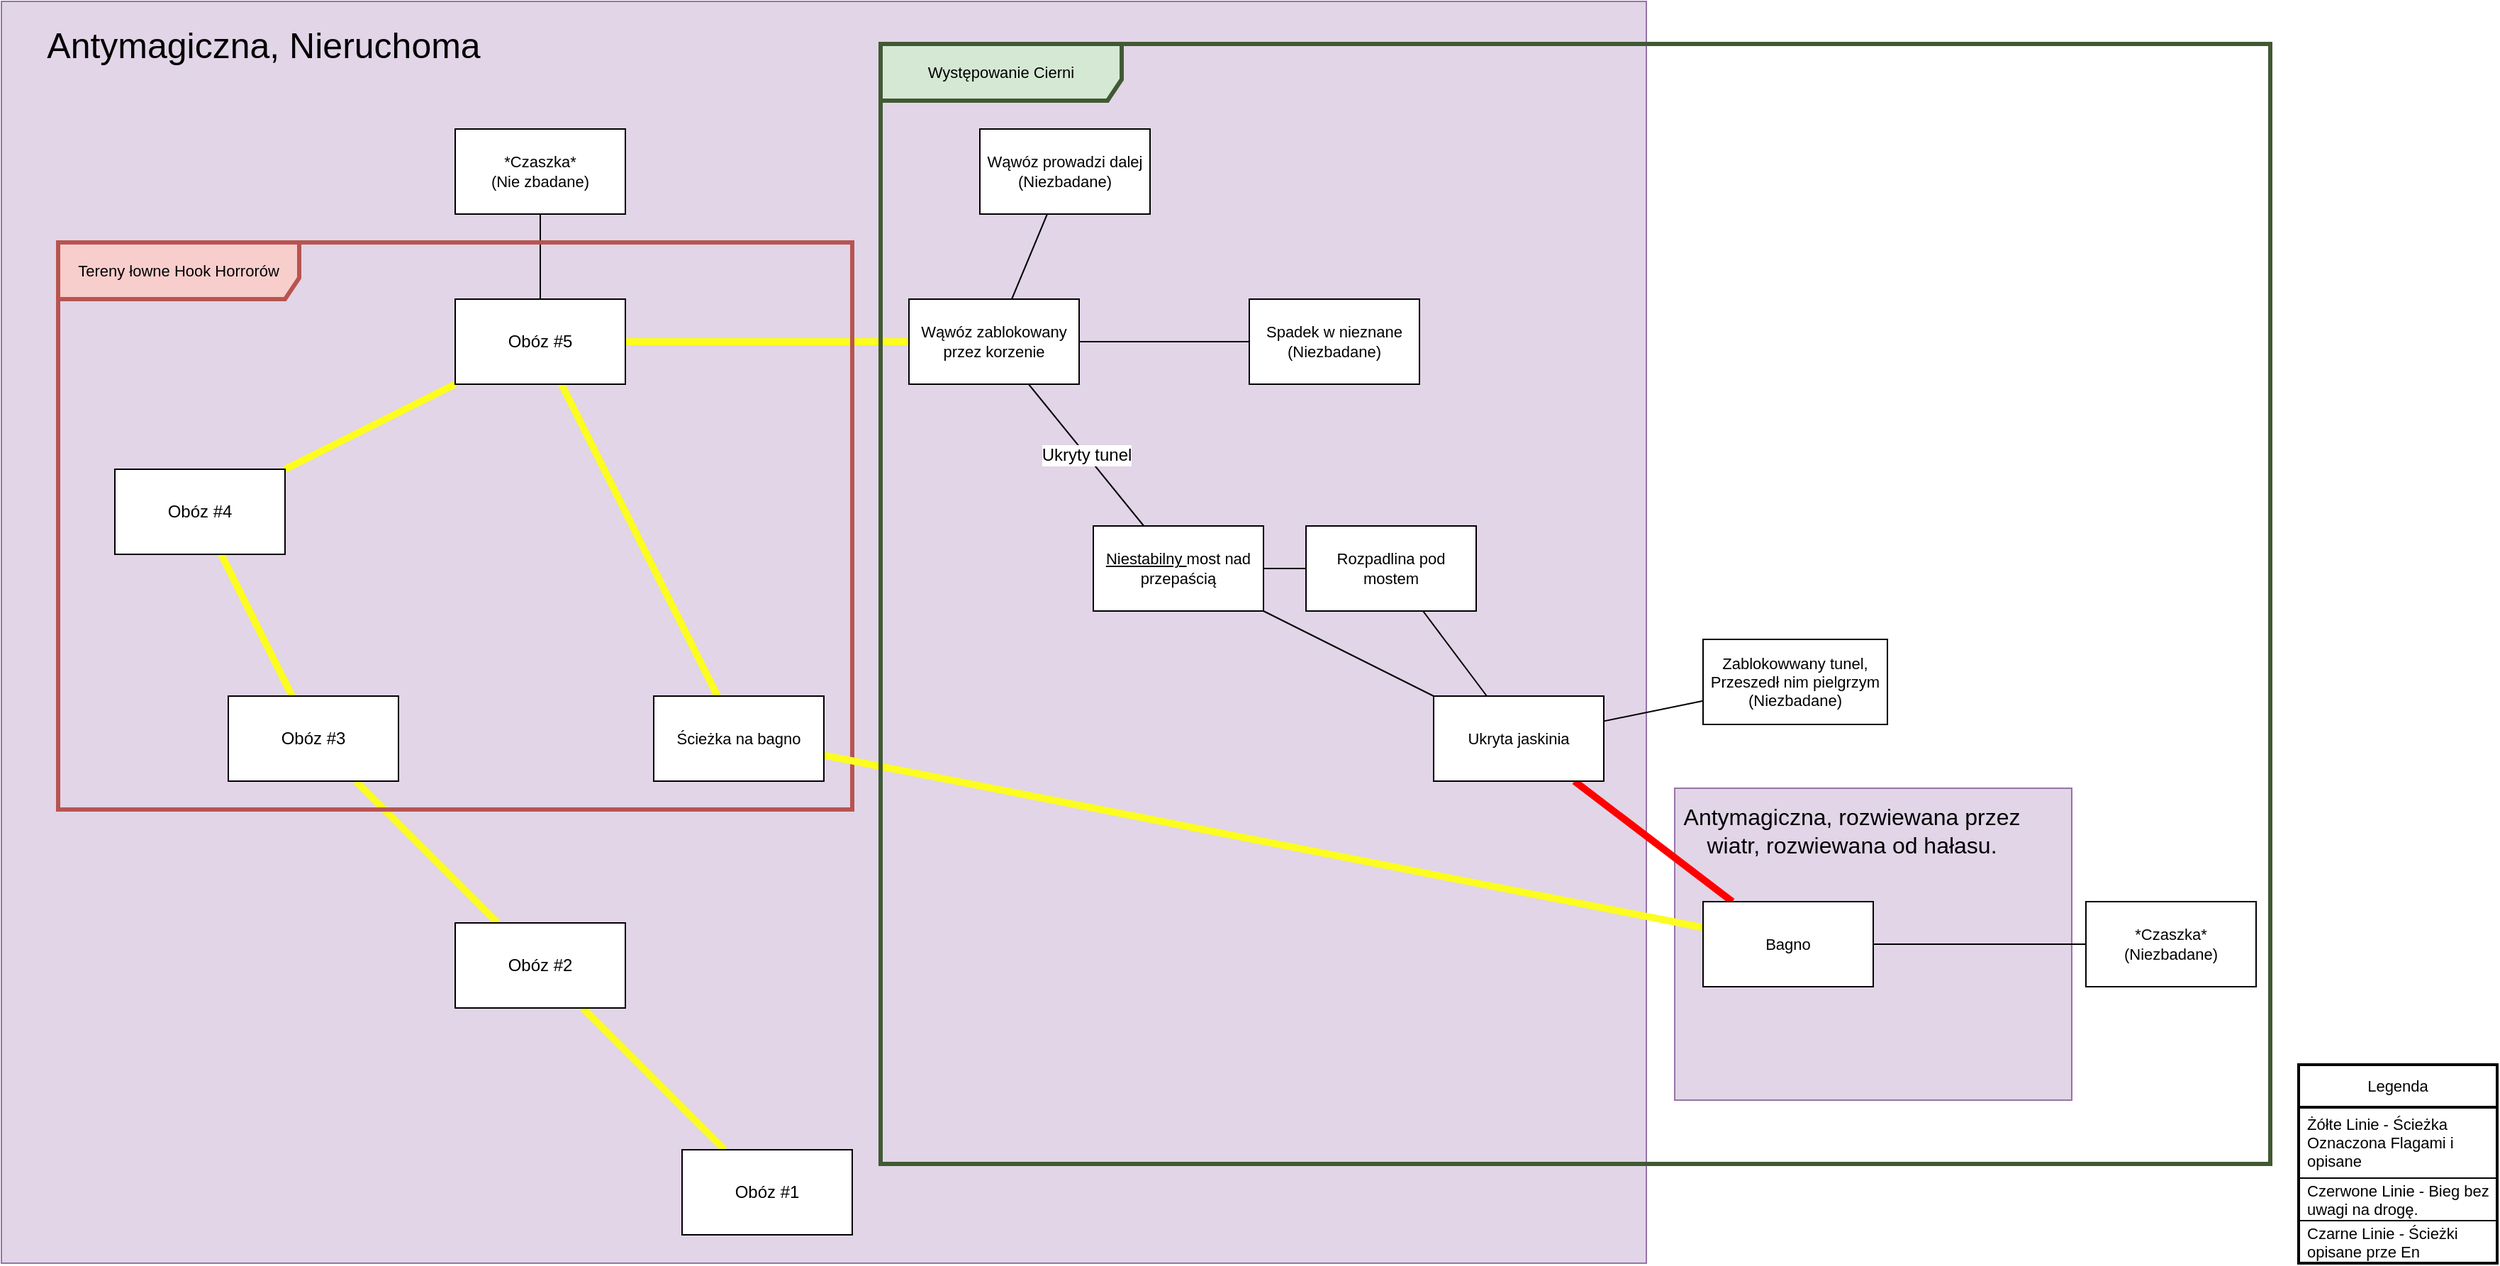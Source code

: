 <mxfile version="22.1.13" type="github">
  <diagram name="Page-1" id="jO8U_TxOKtu35358IPTG">
    <mxGraphModel dx="3033" dy="1086" grid="1" gridSize="10" guides="1" tooltips="1" connect="1" arrows="1" fold="1" page="1" pageScale="1" pageWidth="827" pageHeight="1169" math="0" shadow="0">
      <root>
        <mxCell id="0" />
        <mxCell id="1" parent="0" />
        <mxCell id="beuTjJRbkT3ywZGF47F_-35" value="" style="rounded=0;whiteSpace=wrap;html=1;fontFamily=Helvetica;fontSize=11;fillColor=#e1d5e7;strokeColor=#9673a6;movable=0;resizable=0;rotatable=0;deletable=0;editable=0;locked=1;connectable=0;" vertex="1" parent="1">
          <mxGeometry x="1100" y="585" width="280" height="220" as="geometry" />
        </mxCell>
        <mxCell id="beuTjJRbkT3ywZGF47F_-13" value="" style="rounded=0;whiteSpace=wrap;html=1;fontFamily=Helvetica;fontSize=11;fillColor=#e1d5e7;strokeColor=#9673a6;movable=0;resizable=0;rotatable=0;deletable=0;editable=0;locked=1;connectable=0;" vertex="1" parent="1">
          <mxGeometry x="-80" y="30" width="1160" height="890" as="geometry" />
        </mxCell>
        <mxCell id="beuTjJRbkT3ywZGF47F_-4" style="rounded=0;orthogonalLoop=1;jettySize=auto;html=1;endArrow=none;endFill=0;curved=0;strokeColor=#FCFC21;strokeWidth=5;" edge="1" parent="1" source="beuTjJRbkT3ywZGF47F_-1" target="beuTjJRbkT3ywZGF47F_-2">
          <mxGeometry relative="1" as="geometry" />
        </mxCell>
        <mxCell id="beuTjJRbkT3ywZGF47F_-1" value="Obóz #1" style="rounded=0;whiteSpace=wrap;html=1;" vertex="1" parent="1">
          <mxGeometry x="400" y="840" width="120" height="60" as="geometry" />
        </mxCell>
        <mxCell id="beuTjJRbkT3ywZGF47F_-6" style="edgeStyle=none;shape=connector;curved=0;rounded=0;orthogonalLoop=1;jettySize=auto;html=1;labelBackgroundColor=default;strokeColor=#FCFC21;align=center;verticalAlign=middle;fontFamily=Helvetica;fontSize=11;fontColor=default;endArrow=none;endFill=0;strokeWidth=5;" edge="1" parent="1" source="beuTjJRbkT3ywZGF47F_-2" target="beuTjJRbkT3ywZGF47F_-3">
          <mxGeometry relative="1" as="geometry" />
        </mxCell>
        <mxCell id="beuTjJRbkT3ywZGF47F_-2" value="Obóz #2" style="rounded=0;whiteSpace=wrap;html=1;" vertex="1" parent="1">
          <mxGeometry x="240" y="680" width="120" height="60" as="geometry" />
        </mxCell>
        <mxCell id="beuTjJRbkT3ywZGF47F_-8" style="edgeStyle=none;shape=connector;curved=0;rounded=0;orthogonalLoop=1;jettySize=auto;html=1;labelBackgroundColor=default;strokeColor=#FCFC21;align=center;verticalAlign=middle;fontFamily=Helvetica;fontSize=11;fontColor=default;endArrow=none;endFill=0;fillColor=#fff2cc;strokeWidth=5;" edge="1" parent="1" source="beuTjJRbkT3ywZGF47F_-3" target="beuTjJRbkT3ywZGF47F_-7">
          <mxGeometry relative="1" as="geometry" />
        </mxCell>
        <mxCell id="beuTjJRbkT3ywZGF47F_-3" value="Obóz #3" style="rounded=0;whiteSpace=wrap;html=1;" vertex="1" parent="1">
          <mxGeometry x="80" y="520" width="120" height="60" as="geometry" />
        </mxCell>
        <mxCell id="beuTjJRbkT3ywZGF47F_-10" style="edgeStyle=none;shape=connector;curved=0;rounded=0;orthogonalLoop=1;jettySize=auto;html=1;labelBackgroundColor=default;strokeColor=#FCFC21;align=center;verticalAlign=middle;fontFamily=Helvetica;fontSize=11;fontColor=default;endArrow=none;endFill=0;strokeWidth=5;" edge="1" parent="1" source="beuTjJRbkT3ywZGF47F_-7" target="beuTjJRbkT3ywZGF47F_-9">
          <mxGeometry relative="1" as="geometry" />
        </mxCell>
        <mxCell id="beuTjJRbkT3ywZGF47F_-7" value="Obóz #4" style="rounded=0;whiteSpace=wrap;html=1;" vertex="1" parent="1">
          <mxGeometry y="360" width="120" height="60" as="geometry" />
        </mxCell>
        <mxCell id="beuTjJRbkT3ywZGF47F_-17" style="edgeStyle=none;shape=connector;curved=0;rounded=0;orthogonalLoop=1;jettySize=auto;html=1;labelBackgroundColor=default;strokeColor=default;align=center;verticalAlign=middle;fontFamily=Helvetica;fontSize=11;fontColor=default;endArrow=none;endFill=0;" edge="1" parent="1" source="beuTjJRbkT3ywZGF47F_-9" target="beuTjJRbkT3ywZGF47F_-16">
          <mxGeometry relative="1" as="geometry" />
        </mxCell>
        <mxCell id="beuTjJRbkT3ywZGF47F_-19" style="edgeStyle=none;shape=connector;curved=0;rounded=0;orthogonalLoop=1;jettySize=auto;html=1;labelBackgroundColor=default;strokeColor=#FCFC21;align=center;verticalAlign=middle;fontFamily=Helvetica;fontSize=11;fontColor=default;endArrow=none;endFill=0;strokeWidth=5;" edge="1" parent="1" source="beuTjJRbkT3ywZGF47F_-9" target="beuTjJRbkT3ywZGF47F_-18">
          <mxGeometry relative="1" as="geometry" />
        </mxCell>
        <mxCell id="beuTjJRbkT3ywZGF47F_-21" style="edgeStyle=none;shape=connector;curved=0;rounded=0;orthogonalLoop=1;jettySize=auto;html=1;labelBackgroundColor=default;strokeColor=#FCFC21;align=center;verticalAlign=middle;fontFamily=Helvetica;fontSize=11;fontColor=default;endArrow=none;endFill=0;strokeWidth=5;" edge="1" parent="1" source="beuTjJRbkT3ywZGF47F_-9" target="beuTjJRbkT3ywZGF47F_-20">
          <mxGeometry relative="1" as="geometry" />
        </mxCell>
        <mxCell id="beuTjJRbkT3ywZGF47F_-9" value="Obóz #5" style="rounded=0;whiteSpace=wrap;html=1;" vertex="1" parent="1">
          <mxGeometry x="240" y="240" width="120" height="60" as="geometry" />
        </mxCell>
        <mxCell id="beuTjJRbkT3ywZGF47F_-12" value="Tereny łowne Hook Horrorów" style="shape=umlFrame;whiteSpace=wrap;html=1;pointerEvents=0;fontFamily=Helvetica;fontSize=11;width=170;height=40;fillColor=#f8cecc;strokeColor=#b85450;strokeWidth=3;movable=0;resizable=0;rotatable=0;deletable=0;editable=0;locked=1;connectable=0;" vertex="1" parent="1">
          <mxGeometry x="-40" y="200" width="560" height="400" as="geometry" />
        </mxCell>
        <mxCell id="beuTjJRbkT3ywZGF47F_-16" value="*Czaszka*&lt;br&gt;(Nie zbadane)" style="rounded=0;whiteSpace=wrap;html=1;fontFamily=Helvetica;fontSize=11;fontColor=default;" vertex="1" parent="1">
          <mxGeometry x="240" y="120" width="120" height="60" as="geometry" />
        </mxCell>
        <mxCell id="beuTjJRbkT3ywZGF47F_-23" style="edgeStyle=none;shape=connector;curved=0;rounded=0;orthogonalLoop=1;jettySize=auto;html=1;labelBackgroundColor=default;strokeColor=default;align=center;verticalAlign=middle;fontFamily=Helvetica;fontSize=11;fontColor=default;endArrow=none;endFill=0;" edge="1" parent="1" source="beuTjJRbkT3ywZGF47F_-18" target="beuTjJRbkT3ywZGF47F_-22">
          <mxGeometry relative="1" as="geometry" />
        </mxCell>
        <mxCell id="beuTjJRbkT3ywZGF47F_-25" style="edgeStyle=none;shape=connector;curved=0;rounded=0;orthogonalLoop=1;jettySize=auto;html=1;labelBackgroundColor=default;strokeColor=default;align=center;verticalAlign=middle;fontFamily=Helvetica;fontSize=11;fontColor=default;endArrow=none;endFill=0;" edge="1" parent="1" source="beuTjJRbkT3ywZGF47F_-18" target="beuTjJRbkT3ywZGF47F_-24">
          <mxGeometry relative="1" as="geometry" />
        </mxCell>
        <mxCell id="beuTjJRbkT3ywZGF47F_-18" value="Wąwóz zablokowany przez korzenie" style="rounded=0;whiteSpace=wrap;html=1;fontFamily=Helvetica;fontSize=11;fontColor=default;" vertex="1" parent="1">
          <mxGeometry x="560" y="240" width="120" height="60" as="geometry" />
        </mxCell>
        <mxCell id="beuTjJRbkT3ywZGF47F_-29" style="edgeStyle=none;shape=connector;curved=0;rounded=0;orthogonalLoop=1;jettySize=auto;html=1;labelBackgroundColor=default;strokeColor=default;align=center;verticalAlign=middle;fontFamily=Helvetica;fontSize=11;fontColor=default;endArrow=none;endFill=0;" edge="1" parent="1" source="beuTjJRbkT3ywZGF47F_-20" target="beuTjJRbkT3ywZGF47F_-28">
          <mxGeometry relative="1" as="geometry">
            <mxPoint x="670" y="610" as="sourcePoint" />
          </mxGeometry>
        </mxCell>
        <mxCell id="beuTjJRbkT3ywZGF47F_-52" style="edgeStyle=none;shape=connector;curved=0;rounded=0;orthogonalLoop=1;jettySize=auto;html=1;labelBackgroundColor=default;strokeColor=#FCFC21;align=center;verticalAlign=middle;fontFamily=Helvetica;fontSize=11;fontColor=default;endArrow=none;endFill=0;strokeWidth=5;" edge="1" parent="1" source="beuTjJRbkT3ywZGF47F_-20" target="beuTjJRbkT3ywZGF47F_-28">
          <mxGeometry relative="1" as="geometry">
            <mxPoint x="690" y="600" as="targetPoint" />
          </mxGeometry>
        </mxCell>
        <mxCell id="beuTjJRbkT3ywZGF47F_-20" value="Ścieżka na bagno" style="rounded=0;whiteSpace=wrap;html=1;fontFamily=Helvetica;fontSize=11;fontColor=default;" vertex="1" parent="1">
          <mxGeometry x="380" y="520" width="120" height="60" as="geometry" />
        </mxCell>
        <mxCell id="beuTjJRbkT3ywZGF47F_-22" value="Wąwóz prowadzi dalej&lt;br&gt;(Niezbadane)" style="rounded=0;whiteSpace=wrap;html=1;fontFamily=Helvetica;fontSize=11;fontColor=default;" vertex="1" parent="1">
          <mxGeometry x="610" y="120" width="120" height="60" as="geometry" />
        </mxCell>
        <mxCell id="beuTjJRbkT3ywZGF47F_-24" value="Spadek w nieznane&lt;br&gt;(Niezbadane)" style="rounded=0;whiteSpace=wrap;html=1;fontFamily=Helvetica;fontSize=11;fontColor=default;" vertex="1" parent="1">
          <mxGeometry x="800" y="240" width="120" height="60" as="geometry" />
        </mxCell>
        <mxCell id="beuTjJRbkT3ywZGF47F_-32" style="edgeStyle=none;shape=connector;curved=0;rounded=0;orthogonalLoop=1;jettySize=auto;html=1;labelBackgroundColor=default;strokeColor=default;align=center;verticalAlign=middle;fontFamily=Helvetica;fontSize=11;fontColor=default;endArrow=none;endFill=0;movable=1;resizable=1;rotatable=1;deletable=1;editable=1;locked=0;connectable=1;" edge="1" parent="1" source="beuTjJRbkT3ywZGF47F_-28" target="beuTjJRbkT3ywZGF47F_-31">
          <mxGeometry relative="1" as="geometry" />
        </mxCell>
        <mxCell id="beuTjJRbkT3ywZGF47F_-42" style="edgeStyle=none;shape=connector;curved=0;rounded=0;orthogonalLoop=1;jettySize=auto;html=1;labelBackgroundColor=default;strokeColor=#FF0000;align=center;verticalAlign=middle;fontFamily=Helvetica;fontSize=11;fontColor=default;endArrow=none;endFill=0;strokeWidth=5;" edge="1" parent="1" source="beuTjJRbkT3ywZGF47F_-28" target="beuTjJRbkT3ywZGF47F_-41">
          <mxGeometry relative="1" as="geometry" />
        </mxCell>
        <mxCell id="beuTjJRbkT3ywZGF47F_-28" value="Bagno" style="rounded=0;whiteSpace=wrap;html=1;fontFamily=Helvetica;fontSize=11;fontColor=default;movable=1;resizable=1;rotatable=1;deletable=1;editable=1;locked=0;connectable=1;" vertex="1" parent="1">
          <mxGeometry x="1120" y="665" width="120" height="60" as="geometry" />
        </mxCell>
        <mxCell id="beuTjJRbkT3ywZGF47F_-30" value="Występowanie Cierni" style="shape=umlFrame;whiteSpace=wrap;html=1;pointerEvents=0;fontFamily=Helvetica;fontSize=11;width=170;height=40;fillColor=#d5e8d4;strokeColor=#415933;strokeWidth=3;movable=0;resizable=0;rotatable=0;deletable=0;editable=0;locked=1;connectable=0;" vertex="1" parent="1">
          <mxGeometry x="540" y="60" width="980" height="790" as="geometry" />
        </mxCell>
        <mxCell id="beuTjJRbkT3ywZGF47F_-31" value="*Czaszka*&lt;br&gt;(Niezbadane)" style="rounded=0;whiteSpace=wrap;html=1;fontFamily=Helvetica;fontSize=11;fontColor=default;movable=1;resizable=1;rotatable=1;deletable=1;editable=1;locked=0;connectable=1;" vertex="1" parent="1">
          <mxGeometry x="1390" y="665" width="120" height="60" as="geometry" />
        </mxCell>
        <mxCell id="beuTjJRbkT3ywZGF47F_-36" value="&lt;font style=&quot;font-size: 25px;&quot;&gt;Antymagiczna, Nieruchoma&lt;br&gt;&lt;/font&gt;" style="text;html=1;strokeColor=none;fillColor=none;align=center;verticalAlign=middle;whiteSpace=wrap;rounded=0;fontSize=11;fontFamily=Helvetica;fontColor=default;strokeWidth=4;movable=0;resizable=0;rotatable=0;deletable=0;editable=0;locked=1;connectable=0;" vertex="1" parent="1">
          <mxGeometry x="-80" y="30" width="370" height="60" as="geometry" />
        </mxCell>
        <mxCell id="beuTjJRbkT3ywZGF47F_-40" value="&lt;font style=&quot;font-size: 16px;&quot;&gt;Antymagiczna, rozwiewana przez wiatr, rozwiewana od hałasu.&lt;br&gt;&lt;/font&gt;" style="text;html=1;strokeColor=none;fillColor=none;align=center;verticalAlign=middle;whiteSpace=wrap;rounded=0;fontSize=11;fontFamily=Helvetica;fontColor=default;strokeWidth=4;movable=1;resizable=1;rotatable=1;deletable=1;editable=1;locked=0;connectable=1;" vertex="1" parent="1">
          <mxGeometry x="1100" y="585" width="250" height="60" as="geometry" />
        </mxCell>
        <mxCell id="beuTjJRbkT3ywZGF47F_-44" style="edgeStyle=none;shape=connector;curved=0;rounded=0;orthogonalLoop=1;jettySize=auto;html=1;labelBackgroundColor=default;strokeColor=default;align=center;verticalAlign=middle;fontFamily=Helvetica;fontSize=11;fontColor=default;endArrow=none;endFill=0;" edge="1" parent="1" source="beuTjJRbkT3ywZGF47F_-41" target="beuTjJRbkT3ywZGF47F_-43">
          <mxGeometry relative="1" as="geometry" />
        </mxCell>
        <mxCell id="beuTjJRbkT3ywZGF47F_-46" style="edgeStyle=none;shape=connector;curved=0;rounded=0;orthogonalLoop=1;jettySize=auto;html=1;labelBackgroundColor=default;strokeColor=default;align=center;verticalAlign=middle;fontFamily=Helvetica;fontSize=11;fontColor=default;endArrow=none;endFill=0;" edge="1" parent="1" source="beuTjJRbkT3ywZGF47F_-41" target="beuTjJRbkT3ywZGF47F_-45">
          <mxGeometry relative="1" as="geometry" />
        </mxCell>
        <mxCell id="beuTjJRbkT3ywZGF47F_-48" style="edgeStyle=none;shape=connector;curved=0;rounded=0;orthogonalLoop=1;jettySize=auto;html=1;labelBackgroundColor=default;strokeColor=default;align=center;verticalAlign=middle;fontFamily=Helvetica;fontSize=11;fontColor=default;endArrow=none;endFill=0;" edge="1" parent="1" source="beuTjJRbkT3ywZGF47F_-41" target="beuTjJRbkT3ywZGF47F_-47">
          <mxGeometry relative="1" as="geometry" />
        </mxCell>
        <mxCell id="beuTjJRbkT3ywZGF47F_-41" value="Ukryta jaskinia" style="rounded=0;whiteSpace=wrap;html=1;fontFamily=Helvetica;fontSize=11;fontColor=default;" vertex="1" parent="1">
          <mxGeometry x="930" y="520" width="120" height="60" as="geometry" />
        </mxCell>
        <mxCell id="beuTjJRbkT3ywZGF47F_-43" value="Zablokowwany tunel,&lt;br&gt;Przeszedł nim pielgrzym&lt;br&gt;(Niezbadane)" style="rounded=0;whiteSpace=wrap;html=1;fontFamily=Helvetica;fontSize=11;fontColor=default;" vertex="1" parent="1">
          <mxGeometry x="1120" y="480" width="130" height="60" as="geometry" />
        </mxCell>
        <mxCell id="beuTjJRbkT3ywZGF47F_-49" style="edgeStyle=none;shape=connector;curved=0;rounded=0;orthogonalLoop=1;jettySize=auto;html=1;labelBackgroundColor=default;strokeColor=default;align=center;verticalAlign=middle;fontFamily=Helvetica;fontSize=11;fontColor=default;endArrow=none;endFill=0;" edge="1" parent="1" source="beuTjJRbkT3ywZGF47F_-45" target="beuTjJRbkT3ywZGF47F_-47">
          <mxGeometry relative="1" as="geometry" />
        </mxCell>
        <mxCell id="beuTjJRbkT3ywZGF47F_-50" value="&lt;font style=&quot;font-size: 12px;&quot;&gt;Ukryty tunel&lt;/font&gt;" style="edgeStyle=none;shape=connector;curved=0;rounded=0;orthogonalLoop=1;jettySize=auto;html=1;labelBackgroundColor=default;strokeColor=default;align=center;verticalAlign=middle;fontFamily=Helvetica;fontSize=11;fontColor=default;endArrow=none;endFill=0;" edge="1" parent="1" source="beuTjJRbkT3ywZGF47F_-45" target="beuTjJRbkT3ywZGF47F_-18">
          <mxGeometry relative="1" as="geometry" />
        </mxCell>
        <mxCell id="beuTjJRbkT3ywZGF47F_-45" value="&lt;u&gt;Niestabilny &lt;/u&gt;most nad przepaścią" style="rounded=0;whiteSpace=wrap;html=1;fontFamily=Helvetica;fontSize=11;fontColor=default;" vertex="1" parent="1">
          <mxGeometry x="690" y="400" width="120" height="60" as="geometry" />
        </mxCell>
        <mxCell id="beuTjJRbkT3ywZGF47F_-47" value="Rozpadlina pod mostem" style="rounded=0;whiteSpace=wrap;html=1;fontFamily=Helvetica;fontSize=11;fontColor=default;" vertex="1" parent="1">
          <mxGeometry x="840" y="400" width="120" height="60" as="geometry" />
        </mxCell>
        <mxCell id="beuTjJRbkT3ywZGF47F_-53" value="Legenda" style="swimlane;fontStyle=0;childLayout=stackLayout;horizontal=1;startSize=30;horizontalStack=0;resizeParent=1;resizeParentMax=0;resizeLast=0;collapsible=1;marginBottom=0;whiteSpace=wrap;html=1;fontFamily=Helvetica;fontSize=11;fontColor=default;strokeWidth=2;" vertex="1" parent="1">
          <mxGeometry x="1540" y="780" width="140" height="140" as="geometry" />
        </mxCell>
        <mxCell id="beuTjJRbkT3ywZGF47F_-54" value="Żółte Linie - Ścieżka Oznaczona Flagami i opisane" style="text;strokeColor=default;fillColor=none;align=left;verticalAlign=middle;spacingLeft=4;spacingRight=4;overflow=hidden;points=[[0,0.5],[1,0.5]];portConstraint=eastwest;rotatable=0;whiteSpace=wrap;html=1;fontSize=11;fontFamily=Helvetica;fontColor=default;" vertex="1" parent="beuTjJRbkT3ywZGF47F_-53">
          <mxGeometry y="30" width="140" height="50" as="geometry" />
        </mxCell>
        <mxCell id="beuTjJRbkT3ywZGF47F_-55" value="Czerwone Linie - Bieg bez uwagi na drogę." style="text;strokeColor=default;fillColor=none;align=left;verticalAlign=middle;spacingLeft=4;spacingRight=4;overflow=hidden;points=[[0,0.5],[1,0.5]];portConstraint=eastwest;rotatable=0;whiteSpace=wrap;html=1;fontSize=11;fontFamily=Helvetica;fontColor=default;" vertex="1" parent="beuTjJRbkT3ywZGF47F_-53">
          <mxGeometry y="80" width="140" height="30" as="geometry" />
        </mxCell>
        <mxCell id="beuTjJRbkT3ywZGF47F_-56" value="Czarne Linie - Ścieżki opisane prze En" style="text;strokeColor=default;fillColor=none;align=left;verticalAlign=middle;spacingLeft=4;spacingRight=4;overflow=hidden;points=[[0,0.5],[1,0.5]];portConstraint=eastwest;rotatable=0;whiteSpace=wrap;html=1;fontSize=11;fontFamily=Helvetica;fontColor=default;" vertex="1" parent="beuTjJRbkT3ywZGF47F_-53">
          <mxGeometry y="110" width="140" height="30" as="geometry" />
        </mxCell>
      </root>
    </mxGraphModel>
  </diagram>
</mxfile>
